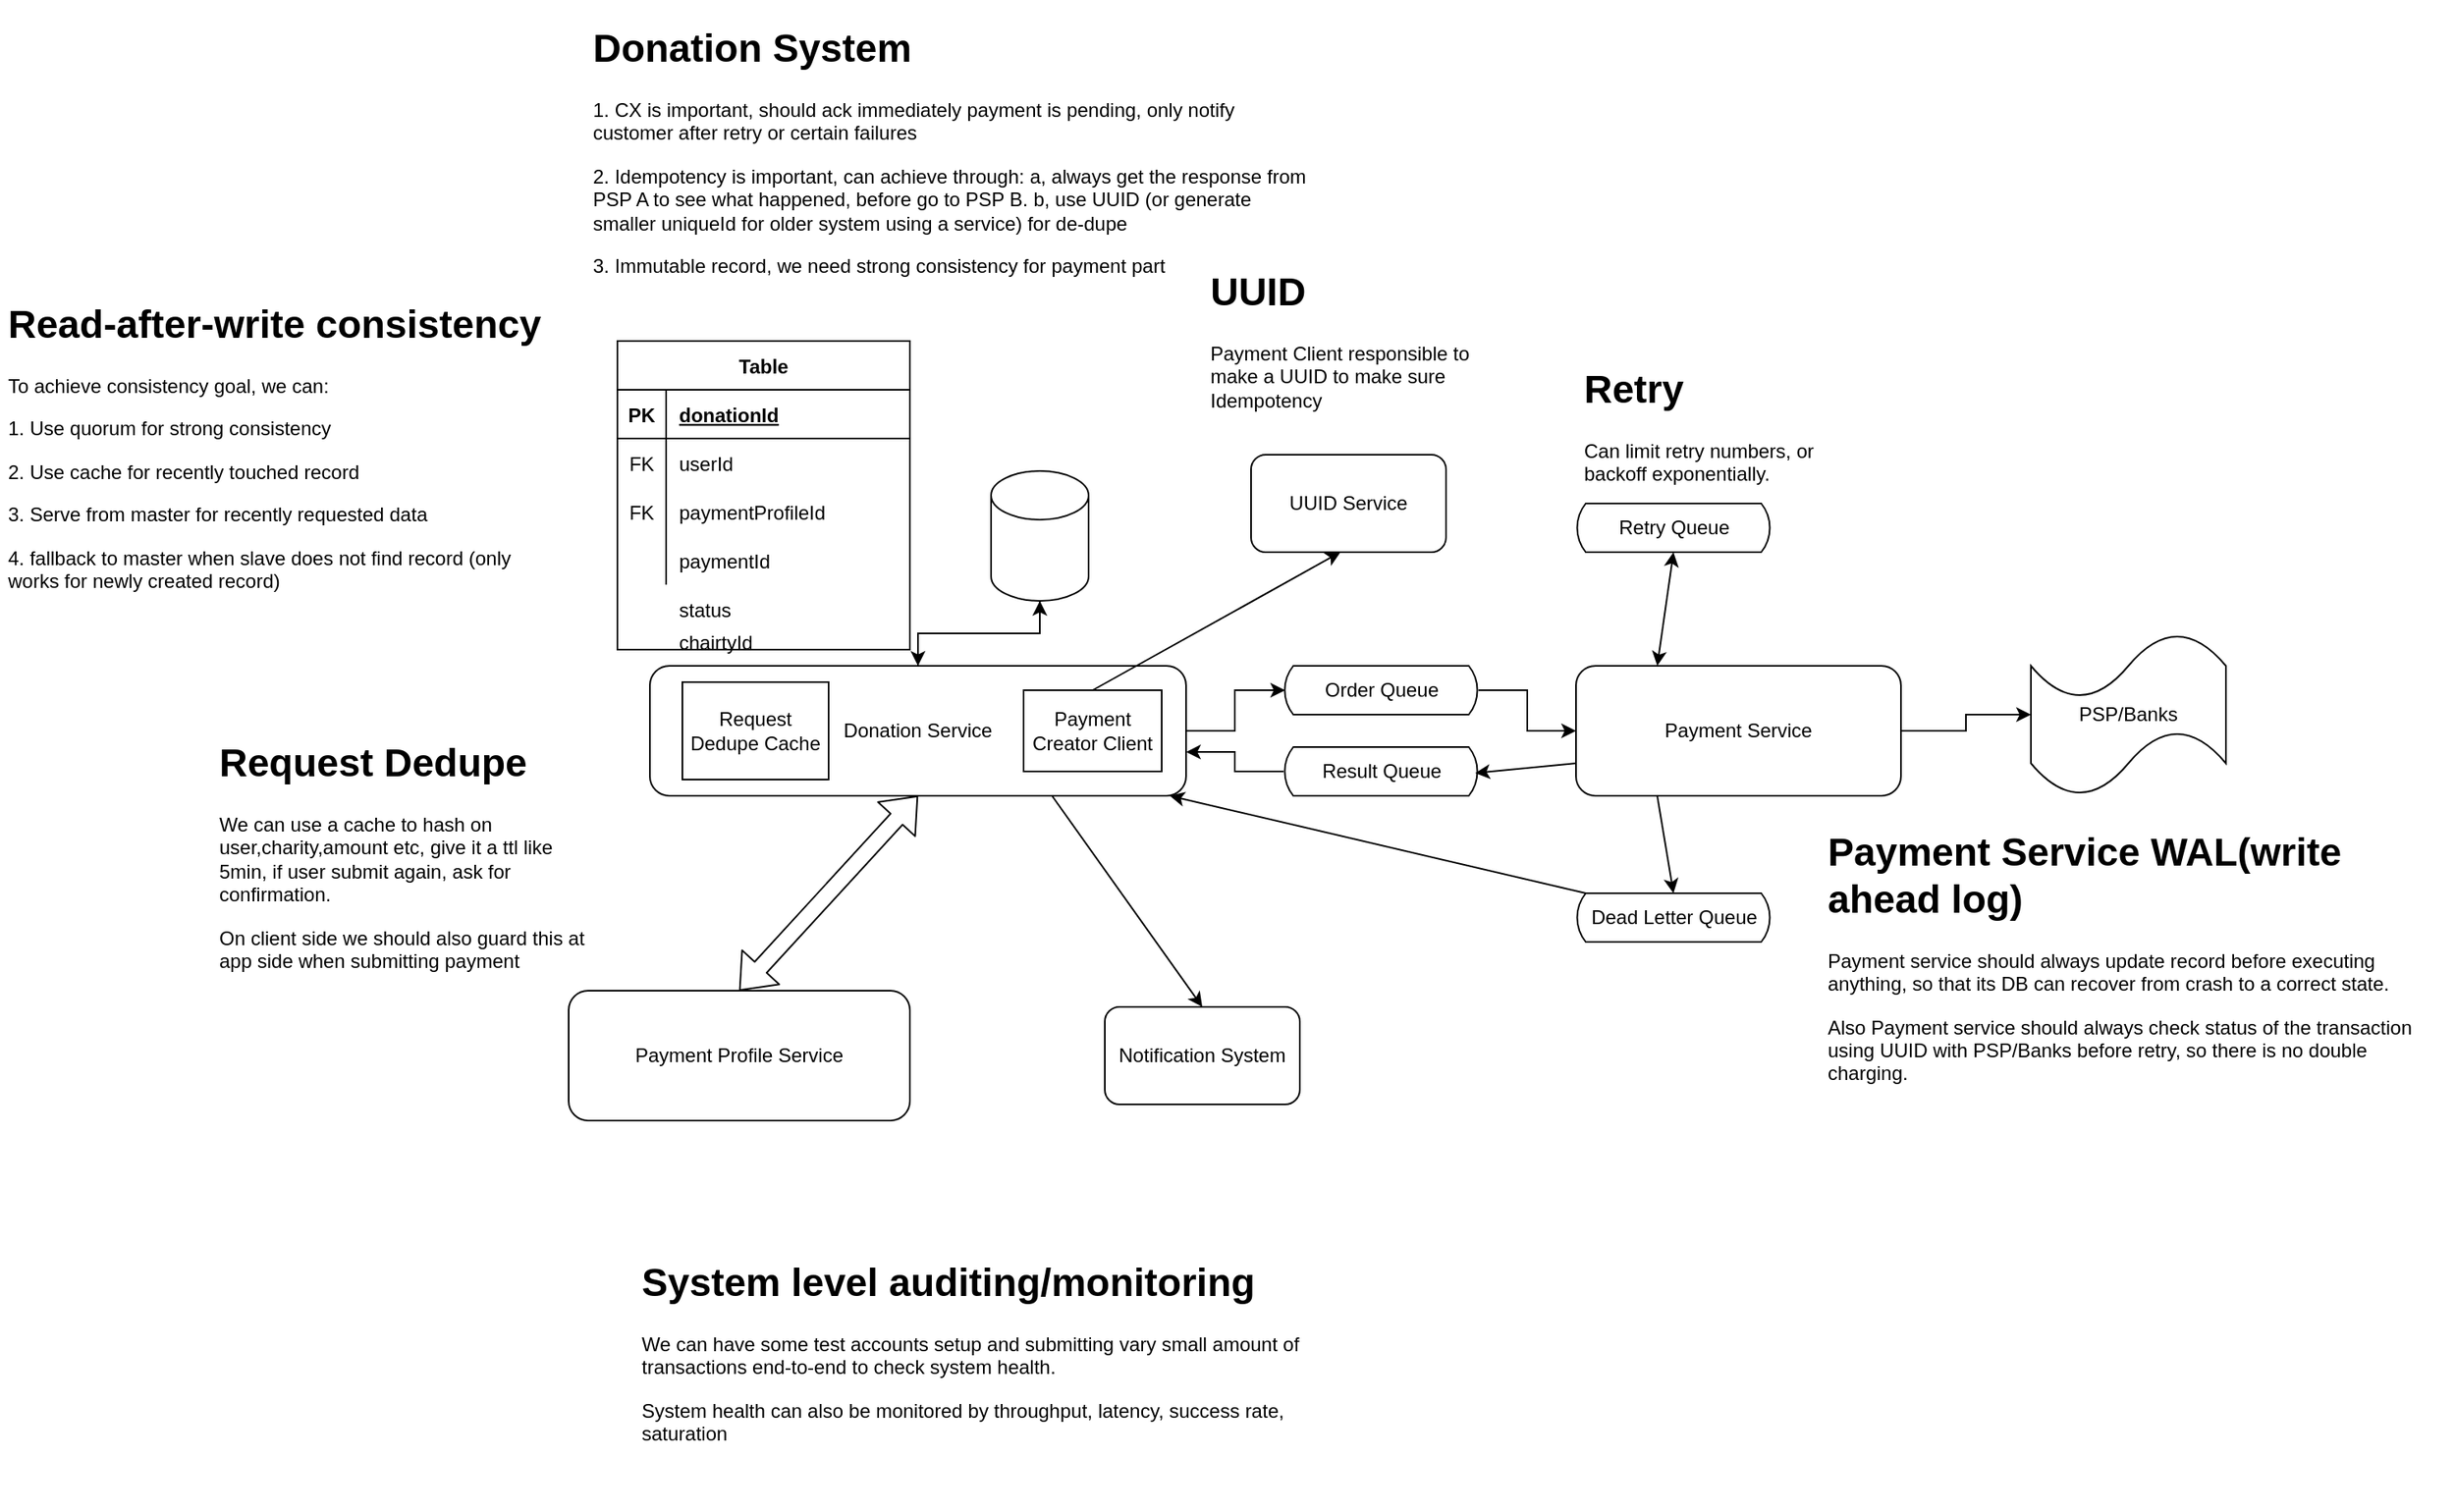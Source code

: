<mxfile version="14.9.6" type="device"><diagram id="NNUxlfDfot6DG8Dg7RC_" name="Page-1"><mxGraphModel dx="1956" dy="831" grid="1" gridSize="10" guides="1" tooltips="1" connect="1" arrows="1" fold="1" page="1" pageScale="1" pageWidth="850" pageHeight="1100" math="0" shadow="0"><root><mxCell id="0"/><mxCell id="1" parent="0"/><mxCell id="djj8S5eklnp7ArsUxrCl-1" value="&lt;h1&gt;Donation System&lt;/h1&gt;&lt;p&gt;1. CX is important, should ack immediately payment is pending, only notify customer after retry or certain failures&lt;/p&gt;&lt;p&gt;2. Idempotency is important, can achieve through: a, always get the response from PSP A to see what happened, before go to PSP B. b, use UUID (or generate smaller uniqueId for older system using a service) for de-dupe&amp;nbsp;&lt;/p&gt;&lt;p&gt;3. Immutable record, we need strong consistency for payment part&lt;/p&gt;" style="text;html=1;strokeColor=none;fillColor=none;spacing=5;spacingTop=-20;whiteSpace=wrap;overflow=hidden;rounded=0;" parent="1" vertex="1"><mxGeometry x="50" y="30" width="450" height="180" as="geometry"/></mxCell><mxCell id="djj8S5eklnp7ArsUxrCl-2" value="Payment Profile Service" style="rounded=1;whiteSpace=wrap;html=1;" parent="1" vertex="1"><mxGeometry x="40" y="630" width="210" height="80" as="geometry"/></mxCell><mxCell id="svQoWC8Zl8n3yc6dLX4H-12" value="" style="edgeStyle=orthogonalEdgeStyle;rounded=0;orthogonalLoop=1;jettySize=auto;html=1;entryX=0.008;entryY=0.5;entryDx=0;entryDy=0;entryPerimeter=0;" edge="1" parent="1" source="svQoWC8Zl8n3yc6dLX4H-1" target="svQoWC8Zl8n3yc6dLX4H-3"><mxGeometry relative="1" as="geometry"/></mxCell><mxCell id="svQoWC8Zl8n3yc6dLX4H-15" value="" style="edgeStyle=orthogonalEdgeStyle;rounded=0;orthogonalLoop=1;jettySize=auto;html=1;" edge="1" parent="1" source="svQoWC8Zl8n3yc6dLX4H-1" target="svQoWC8Zl8n3yc6dLX4H-2"><mxGeometry relative="1" as="geometry"/></mxCell><mxCell id="svQoWC8Zl8n3yc6dLX4H-1" value="Donation Service" style="rounded=1;whiteSpace=wrap;html=1;" vertex="1" parent="1"><mxGeometry x="90" y="430" width="330" height="80" as="geometry"/></mxCell><mxCell id="svQoWC8Zl8n3yc6dLX4H-16" value="" style="edgeStyle=orthogonalEdgeStyle;rounded=0;orthogonalLoop=1;jettySize=auto;html=1;" edge="1" parent="1" source="svQoWC8Zl8n3yc6dLX4H-2" target="svQoWC8Zl8n3yc6dLX4H-1"><mxGeometry relative="1" as="geometry"/></mxCell><mxCell id="svQoWC8Zl8n3yc6dLX4H-2" value="" style="shape=cylinder3;whiteSpace=wrap;html=1;boundedLbl=1;backgroundOutline=1;size=15;" vertex="1" parent="1"><mxGeometry x="300" y="310" width="60" height="80" as="geometry"/></mxCell><mxCell id="svQoWC8Zl8n3yc6dLX4H-10" value="" style="edgeStyle=orthogonalEdgeStyle;rounded=0;orthogonalLoop=1;jettySize=auto;html=1;" edge="1" parent="1" source="svQoWC8Zl8n3yc6dLX4H-3" target="svQoWC8Zl8n3yc6dLX4H-4"><mxGeometry relative="1" as="geometry"/></mxCell><mxCell id="svQoWC8Zl8n3yc6dLX4H-3" value="Order Queue" style="html=1;dashed=0;whitespace=wrap;shape=mxgraph.dfd.loop" vertex="1" parent="1"><mxGeometry x="480" y="430" width="120" height="30" as="geometry"/></mxCell><mxCell id="svQoWC8Zl8n3yc6dLX4H-21" value="" style="edgeStyle=orthogonalEdgeStyle;rounded=0;orthogonalLoop=1;jettySize=auto;html=1;" edge="1" parent="1" source="svQoWC8Zl8n3yc6dLX4H-4" target="svQoWC8Zl8n3yc6dLX4H-20"><mxGeometry relative="1" as="geometry"/></mxCell><mxCell id="svQoWC8Zl8n3yc6dLX4H-4" value="Payment Service" style="rounded=1;whiteSpace=wrap;html=1;" vertex="1" parent="1"><mxGeometry x="660" y="430" width="200" height="80" as="geometry"/></mxCell><mxCell id="svQoWC8Zl8n3yc6dLX4H-13" value="" style="edgeStyle=orthogonalEdgeStyle;rounded=0;orthogonalLoop=1;jettySize=auto;html=1;entryX=1;entryY=0.663;entryDx=0;entryDy=0;entryPerimeter=0;" edge="1" parent="1" source="svQoWC8Zl8n3yc6dLX4H-5" target="svQoWC8Zl8n3yc6dLX4H-1"><mxGeometry relative="1" as="geometry"/></mxCell><mxCell id="svQoWC8Zl8n3yc6dLX4H-5" value="Result Queue" style="html=1;dashed=0;whitespace=wrap;shape=mxgraph.dfd.loop" vertex="1" parent="1"><mxGeometry x="480" y="480" width="120" height="30" as="geometry"/></mxCell><mxCell id="svQoWC8Zl8n3yc6dLX4H-6" value="Retry Queue" style="html=1;dashed=0;whitespace=wrap;shape=mxgraph.dfd.loop" vertex="1" parent="1"><mxGeometry x="660" y="330" width="120" height="30" as="geometry"/></mxCell><mxCell id="svQoWC8Zl8n3yc6dLX4H-7" value="Dead Letter Queue" style="html=1;dashed=0;whitespace=wrap;shape=mxgraph.dfd.loop" vertex="1" parent="1"><mxGeometry x="660" y="570" width="120" height="30" as="geometry"/></mxCell><mxCell id="svQoWC8Zl8n3yc6dLX4H-8" value="" style="endArrow=classic;startArrow=classic;html=1;entryX=0.5;entryY=1;entryDx=0;entryDy=0;entryPerimeter=0;" edge="1" parent="1" target="svQoWC8Zl8n3yc6dLX4H-6"><mxGeometry width="50" height="50" relative="1" as="geometry"><mxPoint x="710" y="430" as="sourcePoint"/><mxPoint x="760" y="390" as="targetPoint"/></mxGeometry></mxCell><mxCell id="svQoWC8Zl8n3yc6dLX4H-11" value="" style="endArrow=classic;html=1;entryX=0.983;entryY=0.533;entryDx=0;entryDy=0;entryPerimeter=0;exitX=0;exitY=0.75;exitDx=0;exitDy=0;" edge="1" parent="1" source="svQoWC8Zl8n3yc6dLX4H-4" target="svQoWC8Zl8n3yc6dLX4H-5"><mxGeometry width="50" height="50" relative="1" as="geometry"><mxPoint x="710" y="440" as="sourcePoint"/><mxPoint x="760" y="390" as="targetPoint"/></mxGeometry></mxCell><mxCell id="svQoWC8Zl8n3yc6dLX4H-17" value="" style="endArrow=classic;html=1;entryX=0.5;entryY=0;entryDx=0;entryDy=0;entryPerimeter=0;exitX=0.25;exitY=1;exitDx=0;exitDy=0;" edge="1" parent="1" source="svQoWC8Zl8n3yc6dLX4H-4" target="svQoWC8Zl8n3yc6dLX4H-7"><mxGeometry width="50" height="50" relative="1" as="geometry"><mxPoint x="710" y="440" as="sourcePoint"/><mxPoint x="760" y="390" as="targetPoint"/></mxGeometry></mxCell><mxCell id="svQoWC8Zl8n3yc6dLX4H-18" value="&lt;h1&gt;Retry&lt;/h1&gt;&lt;p&gt;Can limit retry numbers, or backoff exponentially.&amp;nbsp;&lt;/p&gt;" style="text;html=1;strokeColor=none;fillColor=none;spacing=5;spacingTop=-20;whiteSpace=wrap;overflow=hidden;rounded=0;" vertex="1" parent="1"><mxGeometry x="660" y="240" width="190" height="120" as="geometry"/></mxCell><mxCell id="svQoWC8Zl8n3yc6dLX4H-19" value="" style="shape=flexArrow;endArrow=classic;startArrow=classic;html=1;exitX=0.5;exitY=0;exitDx=0;exitDy=0;entryX=0.5;entryY=1;entryDx=0;entryDy=0;" edge="1" parent="1" source="djj8S5eklnp7ArsUxrCl-2" target="svQoWC8Zl8n3yc6dLX4H-1"><mxGeometry width="100" height="100" relative="1" as="geometry"><mxPoint x="550" y="460" as="sourcePoint"/><mxPoint x="650" y="360" as="targetPoint"/></mxGeometry></mxCell><mxCell id="svQoWC8Zl8n3yc6dLX4H-20" value="PSP/Banks" style="shape=tape;whiteSpace=wrap;html=1;" vertex="1" parent="1"><mxGeometry x="940" y="410" width="120" height="100" as="geometry"/></mxCell><mxCell id="svQoWC8Zl8n3yc6dLX4H-22" value="" style="endArrow=classic;html=1;exitX=0;exitY=0;exitDx=6;exitDy=0;exitPerimeter=0;" edge="1" parent="1" source="svQoWC8Zl8n3yc6dLX4H-7"><mxGeometry width="50" height="50" relative="1" as="geometry"><mxPoint x="580" y="440" as="sourcePoint"/><mxPoint x="410" y="510" as="targetPoint"/></mxGeometry></mxCell><mxCell id="svQoWC8Zl8n3yc6dLX4H-25" value="Table" style="shape=table;startSize=30;container=1;collapsible=1;childLayout=tableLayout;fixedRows=1;rowLines=0;fontStyle=1;align=center;resizeLast=1;" vertex="1" parent="1"><mxGeometry x="70" y="230" width="180" height="190" as="geometry"/></mxCell><mxCell id="svQoWC8Zl8n3yc6dLX4H-26" value="" style="shape=partialRectangle;collapsible=0;dropTarget=0;pointerEvents=0;fillColor=none;top=0;left=0;bottom=1;right=0;points=[[0,0.5],[1,0.5]];portConstraint=eastwest;" vertex="1" parent="svQoWC8Zl8n3yc6dLX4H-25"><mxGeometry y="30" width="180" height="30" as="geometry"/></mxCell><mxCell id="svQoWC8Zl8n3yc6dLX4H-27" value="PK" style="shape=partialRectangle;connectable=0;fillColor=none;top=0;left=0;bottom=0;right=0;fontStyle=1;overflow=hidden;" vertex="1" parent="svQoWC8Zl8n3yc6dLX4H-26"><mxGeometry width="30" height="30" as="geometry"/></mxCell><mxCell id="svQoWC8Zl8n3yc6dLX4H-28" value="donationId" style="shape=partialRectangle;connectable=0;fillColor=none;top=0;left=0;bottom=0;right=0;align=left;spacingLeft=6;fontStyle=5;overflow=hidden;" vertex="1" parent="svQoWC8Zl8n3yc6dLX4H-26"><mxGeometry x="30" width="150" height="30" as="geometry"/></mxCell><mxCell id="svQoWC8Zl8n3yc6dLX4H-29" value="" style="shape=partialRectangle;collapsible=0;dropTarget=0;pointerEvents=0;fillColor=none;top=0;left=0;bottom=0;right=0;points=[[0,0.5],[1,0.5]];portConstraint=eastwest;" vertex="1" parent="svQoWC8Zl8n3yc6dLX4H-25"><mxGeometry y="60" width="180" height="30" as="geometry"/></mxCell><mxCell id="svQoWC8Zl8n3yc6dLX4H-30" value="FK" style="shape=partialRectangle;connectable=0;fillColor=none;top=0;left=0;bottom=0;right=0;editable=1;overflow=hidden;" vertex="1" parent="svQoWC8Zl8n3yc6dLX4H-29"><mxGeometry width="30" height="30" as="geometry"/></mxCell><mxCell id="svQoWC8Zl8n3yc6dLX4H-31" value="userId" style="shape=partialRectangle;connectable=0;fillColor=none;top=0;left=0;bottom=0;right=0;align=left;spacingLeft=6;overflow=hidden;" vertex="1" parent="svQoWC8Zl8n3yc6dLX4H-29"><mxGeometry x="30" width="150" height="30" as="geometry"/></mxCell><mxCell id="svQoWC8Zl8n3yc6dLX4H-32" value="" style="shape=partialRectangle;collapsible=0;dropTarget=0;pointerEvents=0;fillColor=none;top=0;left=0;bottom=0;right=0;points=[[0,0.5],[1,0.5]];portConstraint=eastwest;" vertex="1" parent="svQoWC8Zl8n3yc6dLX4H-25"><mxGeometry y="90" width="180" height="30" as="geometry"/></mxCell><mxCell id="svQoWC8Zl8n3yc6dLX4H-33" value="FK" style="shape=partialRectangle;connectable=0;fillColor=none;top=0;left=0;bottom=0;right=0;editable=1;overflow=hidden;" vertex="1" parent="svQoWC8Zl8n3yc6dLX4H-32"><mxGeometry width="30" height="30" as="geometry"/></mxCell><mxCell id="svQoWC8Zl8n3yc6dLX4H-34" value="paymentProfileId" style="shape=partialRectangle;connectable=0;fillColor=none;top=0;left=0;bottom=0;right=0;align=left;spacingLeft=6;overflow=hidden;" vertex="1" parent="svQoWC8Zl8n3yc6dLX4H-32"><mxGeometry x="30" width="150" height="30" as="geometry"/></mxCell><mxCell id="svQoWC8Zl8n3yc6dLX4H-35" value="" style="shape=partialRectangle;collapsible=0;dropTarget=0;pointerEvents=0;fillColor=none;top=0;left=0;bottom=0;right=0;points=[[0,0.5],[1,0.5]];portConstraint=eastwest;" vertex="1" parent="svQoWC8Zl8n3yc6dLX4H-25"><mxGeometry y="120" width="180" height="30" as="geometry"/></mxCell><mxCell id="svQoWC8Zl8n3yc6dLX4H-36" value="" style="shape=partialRectangle;connectable=0;fillColor=none;top=0;left=0;bottom=0;right=0;editable=1;overflow=hidden;" vertex="1" parent="svQoWC8Zl8n3yc6dLX4H-35"><mxGeometry width="30" height="30" as="geometry"/></mxCell><mxCell id="svQoWC8Zl8n3yc6dLX4H-37" value="paymentId" style="shape=partialRectangle;connectable=0;fillColor=none;top=0;left=0;bottom=0;right=0;align=left;spacingLeft=6;overflow=hidden;" vertex="1" parent="svQoWC8Zl8n3yc6dLX4H-35"><mxGeometry x="30" width="150" height="30" as="geometry"/></mxCell><mxCell id="svQoWC8Zl8n3yc6dLX4H-39" value="" style="endArrow=classic;html=1;entryX=0.5;entryY=0.5;entryDx=0;entryDy=60;entryPerimeter=0;exitX=0.5;exitY=0;exitDx=0;exitDy=0;" edge="1" parent="1" source="svQoWC8Zl8n3yc6dLX4H-43"><mxGeometry width="50" height="50" relative="1" as="geometry"><mxPoint x="500" y="430" as="sourcePoint"/><mxPoint x="515" y="360" as="targetPoint"/></mxGeometry></mxCell><mxCell id="svQoWC8Zl8n3yc6dLX4H-40" value="UUID Service" style="rounded=1;whiteSpace=wrap;html=1;" vertex="1" parent="1"><mxGeometry x="460" y="300" width="120" height="60" as="geometry"/></mxCell><mxCell id="svQoWC8Zl8n3yc6dLX4H-41" value="status" style="shape=partialRectangle;connectable=0;fillColor=none;top=0;left=0;bottom=0;right=0;align=left;spacingLeft=6;overflow=hidden;" vertex="1" parent="1"><mxGeometry x="100" y="380" width="150" height="30" as="geometry"/></mxCell><mxCell id="svQoWC8Zl8n3yc6dLX4H-42" value="&lt;h1&gt;UUID&lt;/h1&gt;&lt;p&gt;Payment Client responsible to make a UUID to make sure Idempotency&lt;/p&gt;" style="text;html=1;strokeColor=none;fillColor=none;spacing=5;spacingTop=-20;whiteSpace=wrap;overflow=hidden;rounded=0;" vertex="1" parent="1"><mxGeometry x="430" y="180" width="190" height="120" as="geometry"/></mxCell><mxCell id="svQoWC8Zl8n3yc6dLX4H-43" value="Payment Creator Client" style="rounded=0;whiteSpace=wrap;html=1;" vertex="1" parent="1"><mxGeometry x="320" y="445" width="85" height="50" as="geometry"/></mxCell><mxCell id="svQoWC8Zl8n3yc6dLX4H-44" value="Notification System" style="rounded=1;whiteSpace=wrap;html=1;" vertex="1" parent="1"><mxGeometry x="370" y="640" width="120" height="60" as="geometry"/></mxCell><mxCell id="svQoWC8Zl8n3yc6dLX4H-45" value="" style="endArrow=classic;html=1;exitX=0.75;exitY=1;exitDx=0;exitDy=0;entryX=0.5;entryY=0;entryDx=0;entryDy=0;" edge="1" parent="1" source="svQoWC8Zl8n3yc6dLX4H-1" target="svQoWC8Zl8n3yc6dLX4H-44"><mxGeometry width="50" height="50" relative="1" as="geometry"><mxPoint x="355" y="600" as="sourcePoint"/><mxPoint x="405" y="550" as="targetPoint"/></mxGeometry></mxCell><mxCell id="svQoWC8Zl8n3yc6dLX4H-46" value="chairtyId" style="shape=partialRectangle;connectable=0;fillColor=none;top=0;left=0;bottom=0;right=0;align=left;spacingLeft=6;overflow=hidden;" vertex="1" parent="1"><mxGeometry x="100" y="400" width="150" height="30" as="geometry"/></mxCell><mxCell id="svQoWC8Zl8n3yc6dLX4H-47" value="&lt;h1&gt;Read-after-write consistency&lt;/h1&gt;&lt;p&gt;To achieve consistency goal, we can:&lt;/p&gt;&lt;p&gt;1. Use quorum for strong consistency&lt;/p&gt;&lt;p&gt;2. Use cache for recently touched record&lt;/p&gt;&lt;p&gt;3. Serve from master for recently requested data&lt;/p&gt;&lt;p&gt;4. fallback to master when slave does not find record (only works for newly created record)&lt;/p&gt;" style="text;html=1;strokeColor=none;fillColor=none;spacing=5;spacingTop=-20;whiteSpace=wrap;overflow=hidden;rounded=0;" vertex="1" parent="1"><mxGeometry x="-310" y="200" width="350" height="230" as="geometry"/></mxCell><mxCell id="svQoWC8Zl8n3yc6dLX4H-48" value="Request Dedupe Cache" style="rounded=0;whiteSpace=wrap;html=1;" vertex="1" parent="1"><mxGeometry x="110" y="440" width="90" height="60" as="geometry"/></mxCell><mxCell id="svQoWC8Zl8n3yc6dLX4H-49" value="&lt;h1&gt;Request Dedupe&lt;/h1&gt;&lt;p&gt;We can use a cache to hash on user,charity,amount etc, give it a ttl like 5min, if user submit again, ask for confirmation.&amp;nbsp;&lt;/p&gt;&lt;p&gt;On client side we should also guard this at app side when submitting payment&lt;/p&gt;" style="text;html=1;strokeColor=none;fillColor=none;spacing=5;spacingTop=-20;whiteSpace=wrap;overflow=hidden;rounded=0;" vertex="1" parent="1"><mxGeometry x="-180" y="470" width="240" height="190" as="geometry"/></mxCell><mxCell id="svQoWC8Zl8n3yc6dLX4H-50" value="&lt;h1&gt;Payment Service WAL(write ahead log)&lt;/h1&gt;&lt;p&gt;Payment service should always update record before executing anything, so that its DB can recover from crash to a correct state.&amp;nbsp;&lt;/p&gt;&lt;p&gt;Also Payment service should always check status of the transaction using UUID with PSP/Banks before retry, so there is no double charging.&lt;/p&gt;&lt;p&gt;&lt;br&gt;&lt;/p&gt;" style="text;html=1;strokeColor=none;fillColor=none;spacing=5;spacingTop=-20;whiteSpace=wrap;overflow=hidden;rounded=0;" vertex="1" parent="1"><mxGeometry x="810" y="525" width="390" height="205" as="geometry"/></mxCell><mxCell id="svQoWC8Zl8n3yc6dLX4H-51" value="&lt;h1&gt;System level auditing/monitoring&lt;/h1&gt;&lt;p&gt;We can have some test accounts setup and submitting vary small amount of transactions end-to-end to check system health.&amp;nbsp;&lt;/p&gt;&lt;p&gt;System health can also be monitored by throughput, latency, success rate, saturation&lt;/p&gt;" style="text;html=1;strokeColor=none;fillColor=none;spacing=5;spacingTop=-20;whiteSpace=wrap;overflow=hidden;rounded=0;" vertex="1" parent="1"><mxGeometry x="80" y="790" width="440" height="160" as="geometry"/></mxCell></root></mxGraphModel></diagram></mxfile>